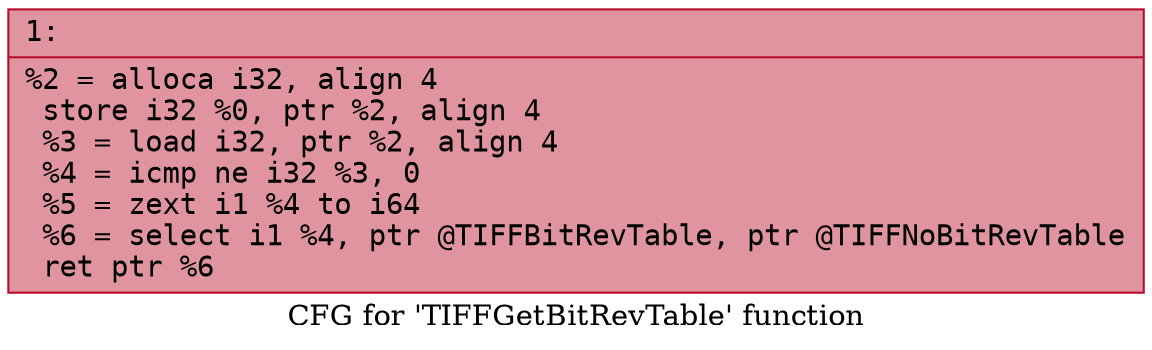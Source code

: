 digraph "CFG for 'TIFFGetBitRevTable' function" {
	label="CFG for 'TIFFGetBitRevTable' function";

	Node0x600000496670 [shape=record,color="#b70d28ff", style=filled, fillcolor="#b70d2870" fontname="Courier",label="{1:\l|  %2 = alloca i32, align 4\l  store i32 %0, ptr %2, align 4\l  %3 = load i32, ptr %2, align 4\l  %4 = icmp ne i32 %3, 0\l  %5 = zext i1 %4 to i64\l  %6 = select i1 %4, ptr @TIFFBitRevTable, ptr @TIFFNoBitRevTable\l  ret ptr %6\l}"];
}

